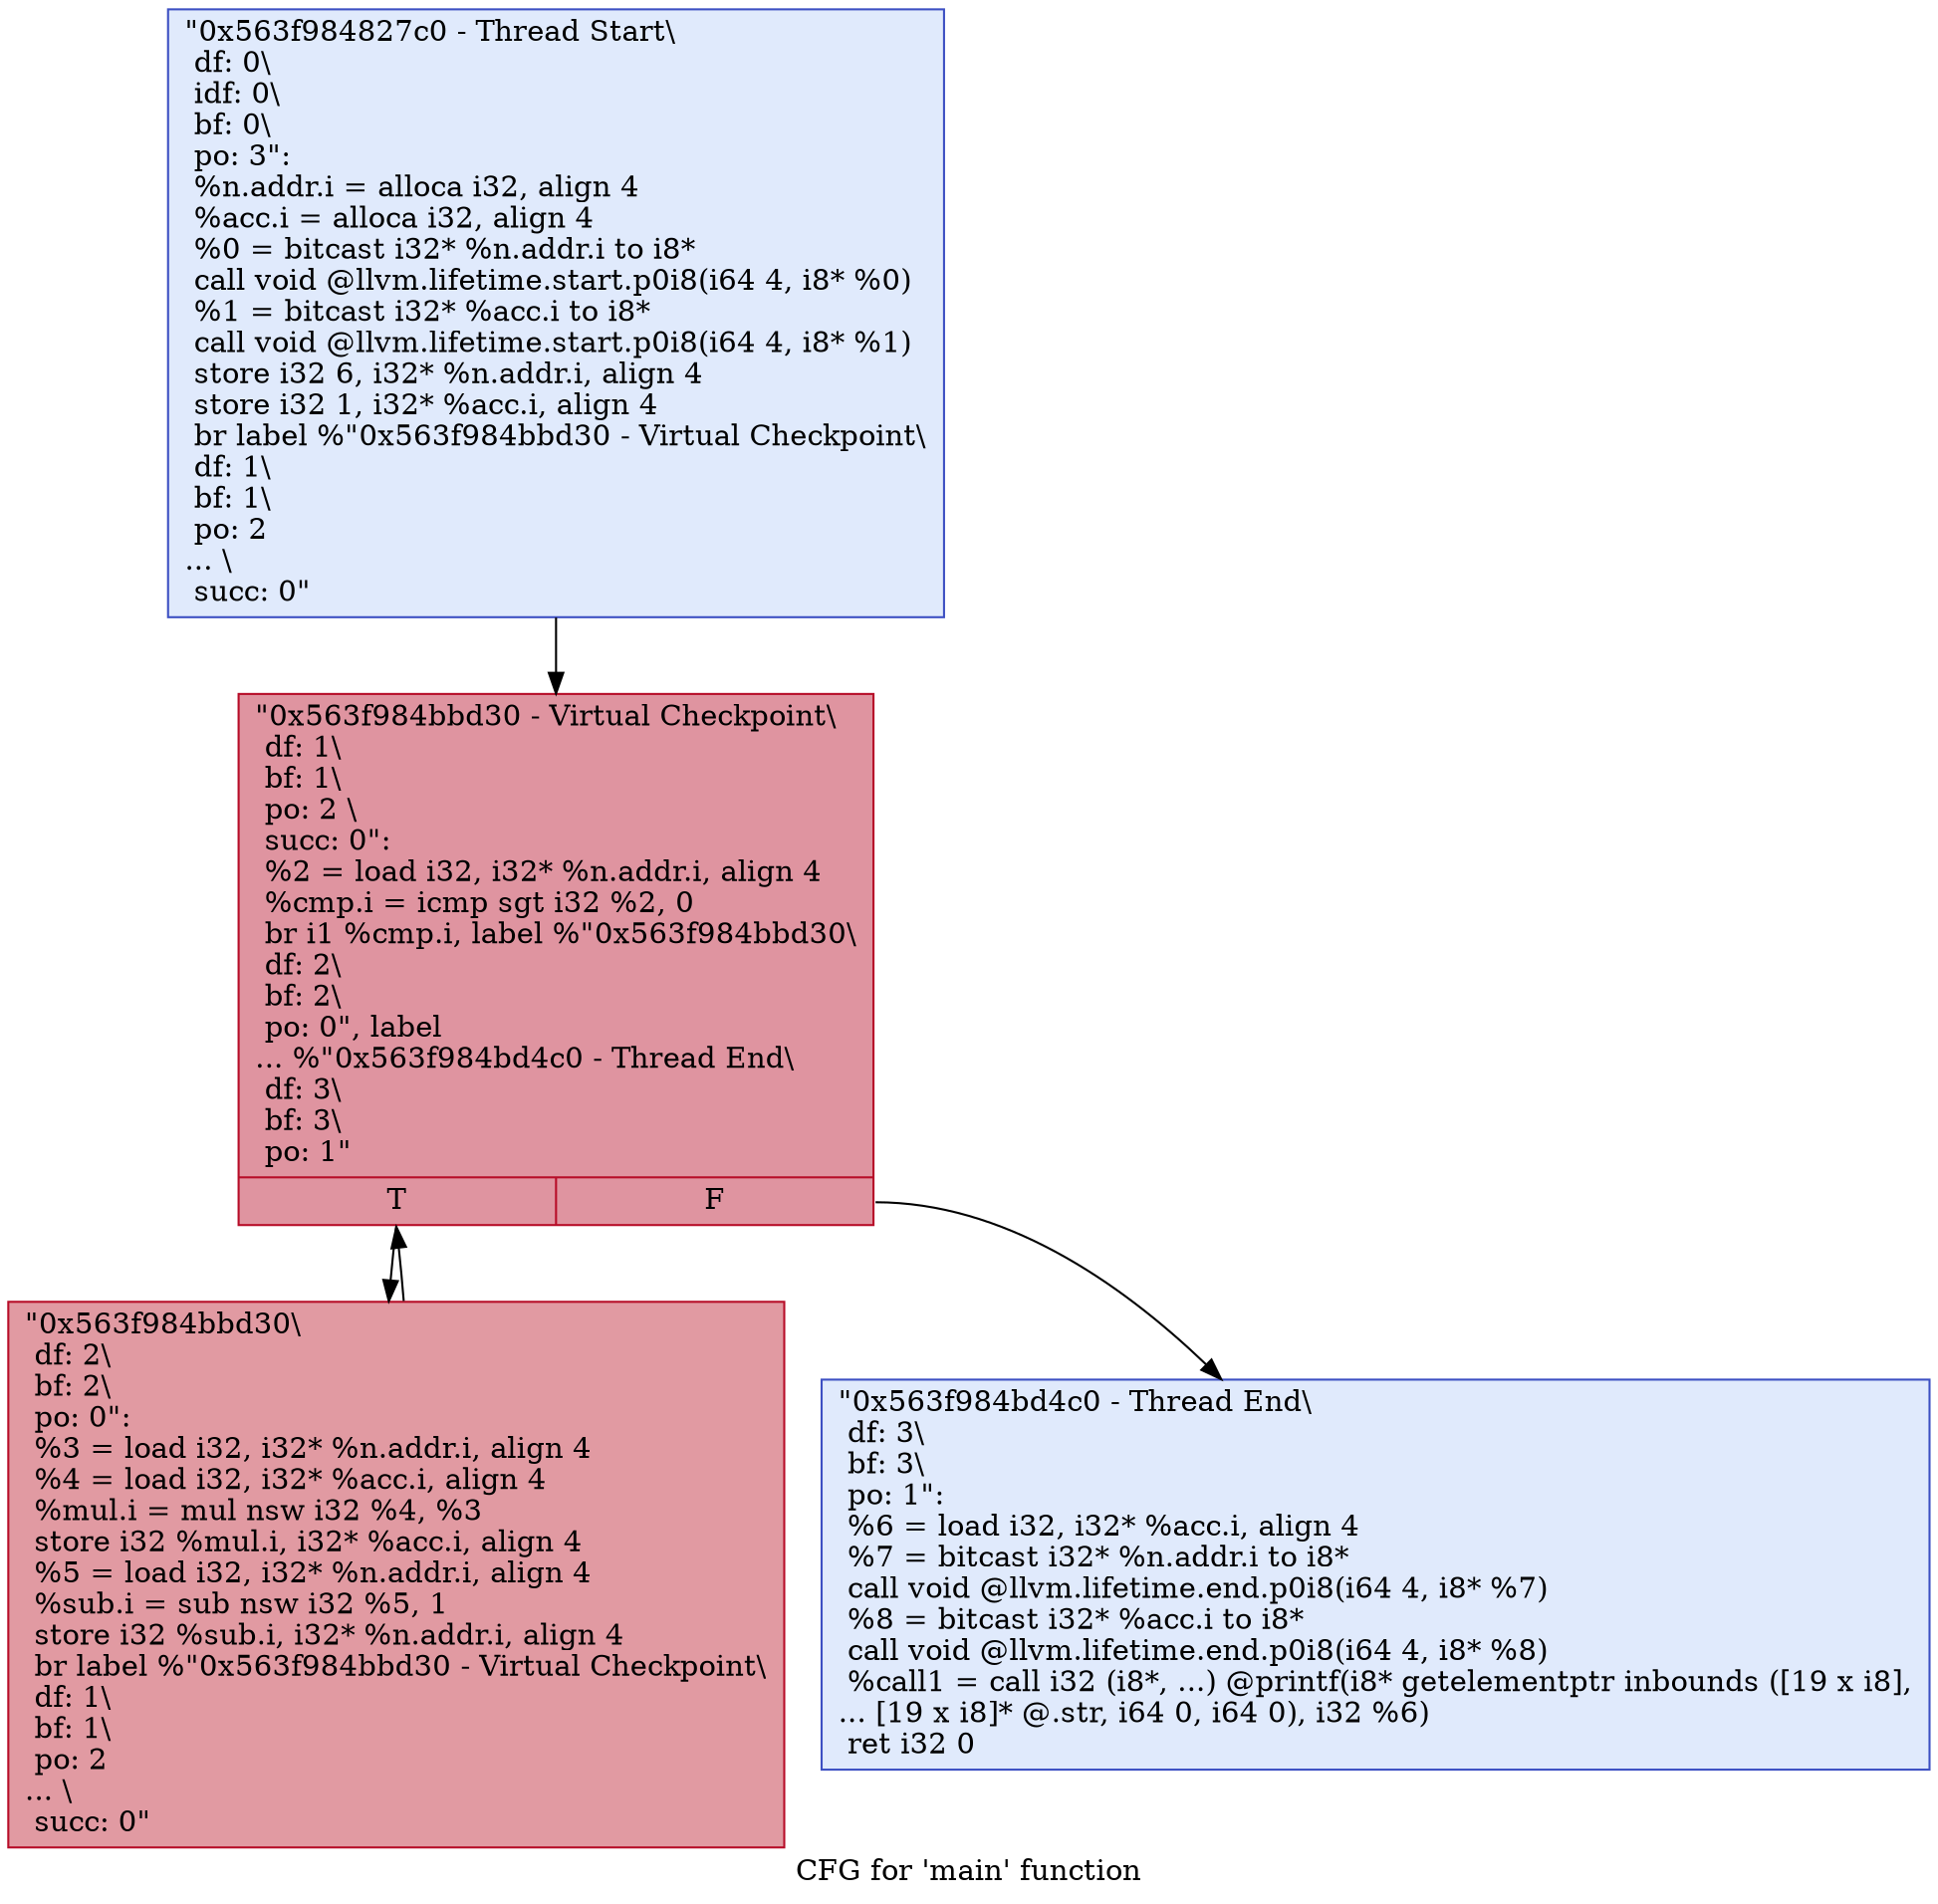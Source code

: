 digraph "CFG for 'main' function" {
	label="CFG for 'main' function";

	Node0x563f984827c0 [shape=record,color="#3d50c3ff", style=filled, fillcolor="#b9d0f970",label="{\"0x563f984827c0 - Thread Start\\\l df: 0\\\l idf: 0\\\l bf: 0\\\l po: 3\":\l  %n.addr.i = alloca i32, align 4\l  %acc.i = alloca i32, align 4\l  %0 = bitcast i32* %n.addr.i to i8*\l  call void @llvm.lifetime.start.p0i8(i64 4, i8* %0)\l  %1 = bitcast i32* %acc.i to i8*\l  call void @llvm.lifetime.start.p0i8(i64 4, i8* %1)\l  store i32 6, i32* %n.addr.i, align 4\l  store i32 1, i32* %acc.i, align 4\l  br label %\"0x563f984bbd30 - Virtual Checkpoint\\\l df: 1\\\l bf: 1\\\l po: 2\l... \\\l succ: 0\"\l}"];
	Node0x563f984827c0 -> Node0x563f984bba10;
	Node0x563f984bba10 [shape=record,color="#b70d28ff", style=filled, fillcolor="#b70d2870",label="{\"0x563f984bbd30 - Virtual Checkpoint\\\l df: 1\\\l bf: 1\\\l po: 2 \\\l succ: 0\": \l  %2 = load i32, i32* %n.addr.i, align 4\l  %cmp.i = icmp sgt i32 %2, 0\l  br i1 %cmp.i, label %\"0x563f984bbd30\\\l df: 2\\\l bf: 2\\\l po: 0\", label\l... %\"0x563f984bd4c0 - Thread End\\\l df: 3\\\l bf: 3\\\l po: 1\"\l|{<s0>T|<s1>F}}"];
	Node0x563f984bba10:s0 -> Node0x563f984bbd30;
	Node0x563f984bba10:s1 -> Node0x563f984bd4c0;
	Node0x563f984bbd30 [shape=record,color="#b70d28ff", style=filled, fillcolor="#bb1b2c70",label="{\"0x563f984bbd30\\\l df: 2\\\l bf: 2\\\l po: 0\":      \l  %3 = load i32, i32* %n.addr.i, align 4\l  %4 = load i32, i32* %acc.i, align 4\l  %mul.i = mul nsw i32 %4, %3\l  store i32 %mul.i, i32* %acc.i, align 4\l  %5 = load i32, i32* %n.addr.i, align 4\l  %sub.i = sub nsw i32 %5, 1\l  store i32 %sub.i, i32* %n.addr.i, align 4\l  br label %\"0x563f984bbd30 - Virtual Checkpoint\\\l df: 1\\\l bf: 1\\\l po: 2\l... \\\l succ: 0\"\l}"];
	Node0x563f984bbd30 -> Node0x563f984bba10;
	Node0x563f984bd4c0 [shape=record,color="#3d50c3ff", style=filled, fillcolor="#b9d0f970",label="{\"0x563f984bd4c0 - Thread End\\\l df: 3\\\l bf: 3\\\l po: 1\": \l  %6 = load i32, i32* %acc.i, align 4\l  %7 = bitcast i32* %n.addr.i to i8*\l  call void @llvm.lifetime.end.p0i8(i64 4, i8* %7)\l  %8 = bitcast i32* %acc.i to i8*\l  call void @llvm.lifetime.end.p0i8(i64 4, i8* %8)\l  %call1 = call i32 (i8*, ...) @printf(i8* getelementptr inbounds ([19 x i8],\l... [19 x i8]* @.str, i64 0, i64 0), i32 %6)\l  ret i32 0\l}"];
}
